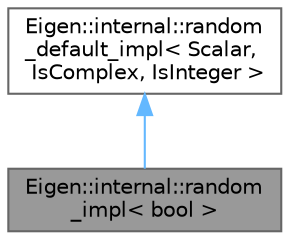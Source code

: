 digraph "Eigen::internal::random_impl&lt; bool &gt;"
{
 // LATEX_PDF_SIZE
  bgcolor="transparent";
  edge [fontname=Helvetica,fontsize=10,labelfontname=Helvetica,labelfontsize=10];
  node [fontname=Helvetica,fontsize=10,shape=box,height=0.2,width=0.4];
  Node1 [id="Node000001",label="Eigen::internal::random\l_impl\< bool \>",height=0.2,width=0.4,color="gray40", fillcolor="grey60", style="filled", fontcolor="black",tooltip=" "];
  Node2 -> Node1 [id="edge2_Node000001_Node000002",dir="back",color="steelblue1",style="solid",tooltip=" "];
  Node2 [id="Node000002",label="Eigen::internal::random\l_default_impl\< Scalar,\l IsComplex, IsInteger \>",height=0.2,width=0.4,color="gray40", fillcolor="white", style="filled",URL="$struct_eigen_1_1internal_1_1random__default__impl.html",tooltip=" "];
}
